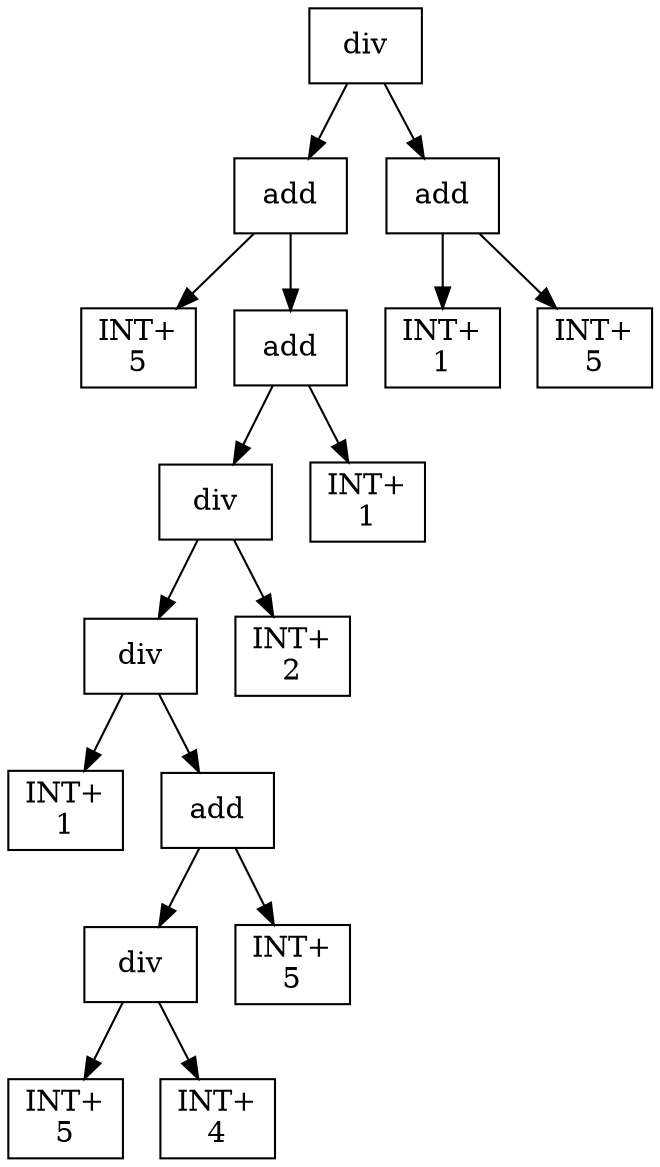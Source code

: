 digraph expr {
  node [shape=box];
  n1 [label="div"];
  n2 [label="add"];
  n3 [label="INT+\n5"];
  n4 [label="add"];
  n5 [label="div"];
  n6 [label="div"];
  n7 [label="INT+\n1"];
  n8 [label="add"];
  n9 [label="div"];
  n10 [label="INT+\n5"];
  n11 [label="INT+\n4"];
  n9 -> n10;
  n9 -> n11;
  n12 [label="INT+\n5"];
  n8 -> n9;
  n8 -> n12;
  n6 -> n7;
  n6 -> n8;
  n13 [label="INT+\n2"];
  n5 -> n6;
  n5 -> n13;
  n14 [label="INT+\n1"];
  n4 -> n5;
  n4 -> n14;
  n2 -> n3;
  n2 -> n4;
  n15 [label="add"];
  n16 [label="INT+\n1"];
  n17 [label="INT+\n5"];
  n15 -> n16;
  n15 -> n17;
  n1 -> n2;
  n1 -> n15;
}